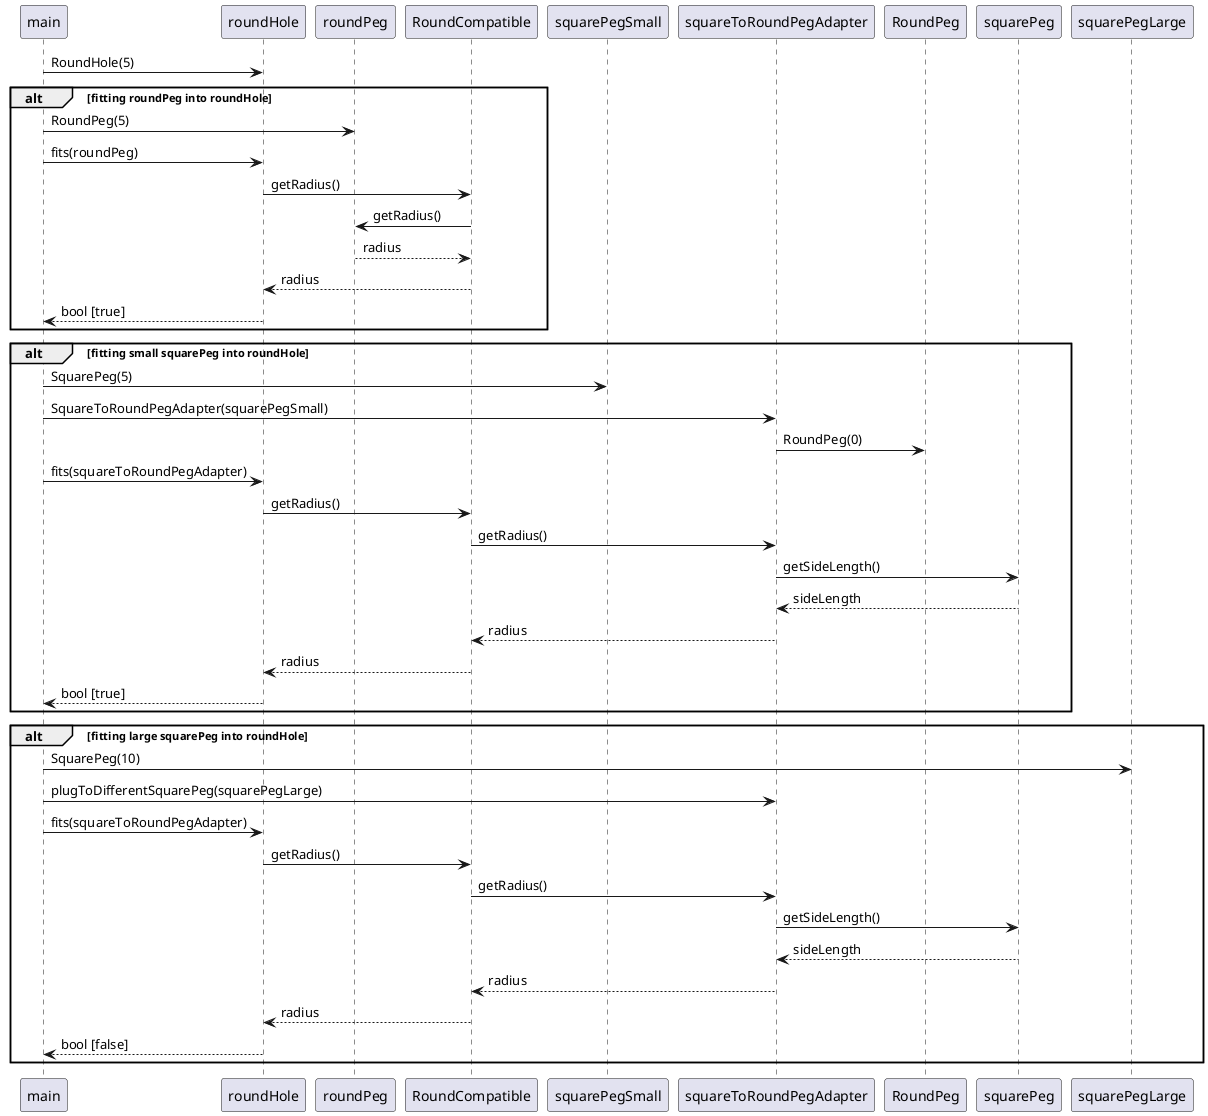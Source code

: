 @startuml
'https://plantuml.com/sequence-diagram

main -> roundHole : RoundHole(5)

alt fitting roundPeg into roundHole
    main -> roundPeg : RoundPeg(5)
    main -> roundHole : fits(roundPeg)
    roundHole -> RoundCompatible : getRadius()
    RoundCompatible -> roundPeg : getRadius()
    roundPeg --> RoundCompatible : radius
    RoundCompatible --> roundHole : radius
    roundHole --> main : bool [true]
end

alt fitting small squarePeg into roundHole
    main -> squarePegSmall : SquarePeg(5)
    main -> squareToRoundPegAdapter : SquareToRoundPegAdapter(squarePegSmall)
    squareToRoundPegAdapter -> RoundPeg : RoundPeg(0)

    main -> roundHole : fits(squareToRoundPegAdapter)
    roundHole -> RoundCompatible : getRadius()
    RoundCompatible -> squareToRoundPegAdapter : getRadius()
    squareToRoundPegAdapter -> squarePeg : getSideLength()
    squarePeg --> squareToRoundPegAdapter : sideLength
    squareToRoundPegAdapter --> RoundCompatible : radius
    RoundCompatible --> roundHole : radius
    roundHole --> main : bool [true]
end

alt fitting large squarePeg into roundHole
    main -> squarePegLarge : SquarePeg(10)
    main -> squareToRoundPegAdapter : plugToDifferentSquarePeg(squarePegLarge)

    main -> roundHole : fits(squareToRoundPegAdapter)
    roundHole -> RoundCompatible : getRadius()
    RoundCompatible -> squareToRoundPegAdapter : getRadius()
    squareToRoundPegAdapter -> squarePeg : getSideLength()
    squarePeg --> squareToRoundPegAdapter : sideLength
    squareToRoundPegAdapter --> RoundCompatible : radius
    RoundCompatible --> roundHole : radius
    roundHole --> main : bool [false]
end

@enduml
